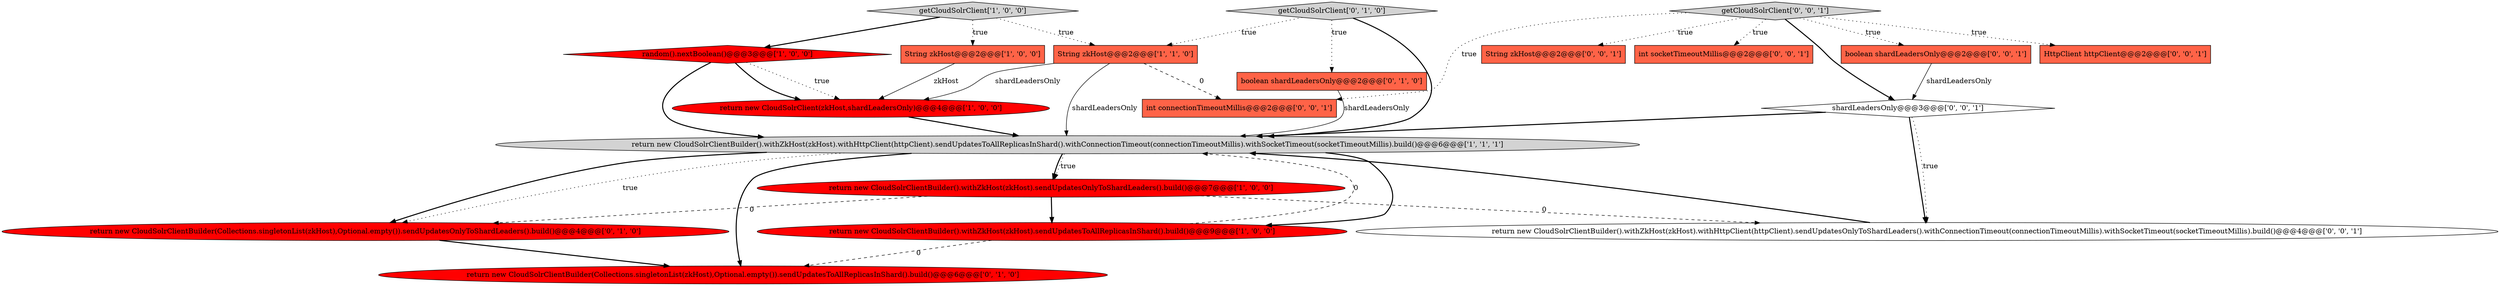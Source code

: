 digraph {
10 [style = filled, label = "getCloudSolrClient['0', '1', '0']", fillcolor = lightgray, shape = diamond image = "AAA0AAABBB2BBB"];
15 [style = filled, label = "String zkHost@@@2@@@['0', '0', '1']", fillcolor = tomato, shape = box image = "AAA0AAABBB3BBB"];
18 [style = filled, label = "int socketTimeoutMillis@@@2@@@['0', '0', '1']", fillcolor = tomato, shape = box image = "AAA0AAABBB3BBB"];
2 [style = filled, label = "return new CloudSolrClientBuilder().withZkHost(zkHost).sendUpdatesToAllReplicasInShard().build()@@@9@@@['1', '0', '0']", fillcolor = red, shape = ellipse image = "AAA1AAABBB1BBB"];
4 [style = filled, label = "return new CloudSolrClientBuilder().withZkHost(zkHost).sendUpdatesOnlyToShardLeaders().build()@@@7@@@['1', '0', '0']", fillcolor = red, shape = ellipse image = "AAA1AAABBB1BBB"];
13 [style = filled, label = "getCloudSolrClient['0', '0', '1']", fillcolor = lightgray, shape = diamond image = "AAA0AAABBB3BBB"];
16 [style = filled, label = "boolean shardLeadersOnly@@@2@@@['0', '0', '1']", fillcolor = tomato, shape = box image = "AAA0AAABBB3BBB"];
19 [style = filled, label = "int connectionTimeoutMillis@@@2@@@['0', '0', '1']", fillcolor = tomato, shape = box image = "AAA0AAABBB3BBB"];
6 [style = filled, label = "random().nextBoolean()@@@3@@@['1', '0', '0']", fillcolor = red, shape = diamond image = "AAA1AAABBB1BBB"];
9 [style = filled, label = "return new CloudSolrClientBuilder(Collections.singletonList(zkHost),Optional.empty()).sendUpdatesOnlyToShardLeaders().build()@@@4@@@['0', '1', '0']", fillcolor = red, shape = ellipse image = "AAA1AAABBB2BBB"];
14 [style = filled, label = "return new CloudSolrClientBuilder().withZkHost(zkHost).withHttpClient(httpClient).sendUpdatesOnlyToShardLeaders().withConnectionTimeout(connectionTimeoutMillis).withSocketTimeout(socketTimeoutMillis).build()@@@4@@@['0', '0', '1']", fillcolor = white, shape = ellipse image = "AAA0AAABBB3BBB"];
3 [style = filled, label = "String zkHost@@@2@@@['1', '1', '0']", fillcolor = tomato, shape = box image = "AAA0AAABBB1BBB"];
17 [style = filled, label = "HttpClient httpClient@@@2@@@['0', '0', '1']", fillcolor = tomato, shape = box image = "AAA0AAABBB3BBB"];
0 [style = filled, label = "String zkHost@@@2@@@['1', '0', '0']", fillcolor = tomato, shape = box image = "AAA0AAABBB1BBB"];
11 [style = filled, label = "return new CloudSolrClientBuilder(Collections.singletonList(zkHost),Optional.empty()).sendUpdatesToAllReplicasInShard().build()@@@6@@@['0', '1', '0']", fillcolor = red, shape = ellipse image = "AAA1AAABBB2BBB"];
1 [style = filled, label = "getCloudSolrClient['1', '0', '0']", fillcolor = lightgray, shape = diamond image = "AAA0AAABBB1BBB"];
7 [style = filled, label = "return new CloudSolrClient(zkHost,shardLeadersOnly)@@@4@@@['1', '0', '0']", fillcolor = red, shape = ellipse image = "AAA1AAABBB1BBB"];
8 [style = filled, label = "boolean shardLeadersOnly@@@2@@@['0', '1', '0']", fillcolor = tomato, shape = box image = "AAA0AAABBB2BBB"];
5 [style = filled, label = "return new CloudSolrClientBuilder().withZkHost(zkHost).withHttpClient(httpClient).sendUpdatesToAllReplicasInShard().withConnectionTimeout(connectionTimeoutMillis).withSocketTimeout(socketTimeoutMillis).build()@@@6@@@['1', '1', '1']", fillcolor = lightgray, shape = ellipse image = "AAA0AAABBB1BBB"];
12 [style = filled, label = "shardLeadersOnly@@@3@@@['0', '0', '1']", fillcolor = white, shape = diamond image = "AAA0AAABBB3BBB"];
10->8 [style = dotted, label="true"];
13->16 [style = dotted, label="true"];
13->17 [style = dotted, label="true"];
3->7 [style = solid, label="shardLeadersOnly"];
13->18 [style = dotted, label="true"];
9->11 [style = bold, label=""];
12->5 [style = bold, label=""];
5->9 [style = bold, label=""];
8->5 [style = solid, label="shardLeadersOnly"];
13->19 [style = dotted, label="true"];
16->12 [style = solid, label="shardLeadersOnly"];
10->3 [style = dotted, label="true"];
4->2 [style = bold, label=""];
5->4 [style = dotted, label="true"];
3->5 [style = solid, label="shardLeadersOnly"];
3->19 [style = dashed, label="0"];
1->3 [style = dotted, label="true"];
12->14 [style = dotted, label="true"];
6->5 [style = bold, label=""];
5->2 [style = bold, label=""];
7->5 [style = bold, label=""];
4->9 [style = dashed, label="0"];
1->6 [style = bold, label=""];
13->12 [style = bold, label=""];
2->5 [style = dashed, label="0"];
10->5 [style = bold, label=""];
5->4 [style = bold, label=""];
12->14 [style = bold, label=""];
6->7 [style = dotted, label="true"];
5->9 [style = dotted, label="true"];
2->11 [style = dashed, label="0"];
13->15 [style = dotted, label="true"];
5->11 [style = bold, label=""];
4->14 [style = dashed, label="0"];
1->0 [style = dotted, label="true"];
0->7 [style = solid, label="zkHost"];
6->7 [style = bold, label=""];
14->5 [style = bold, label=""];
}
